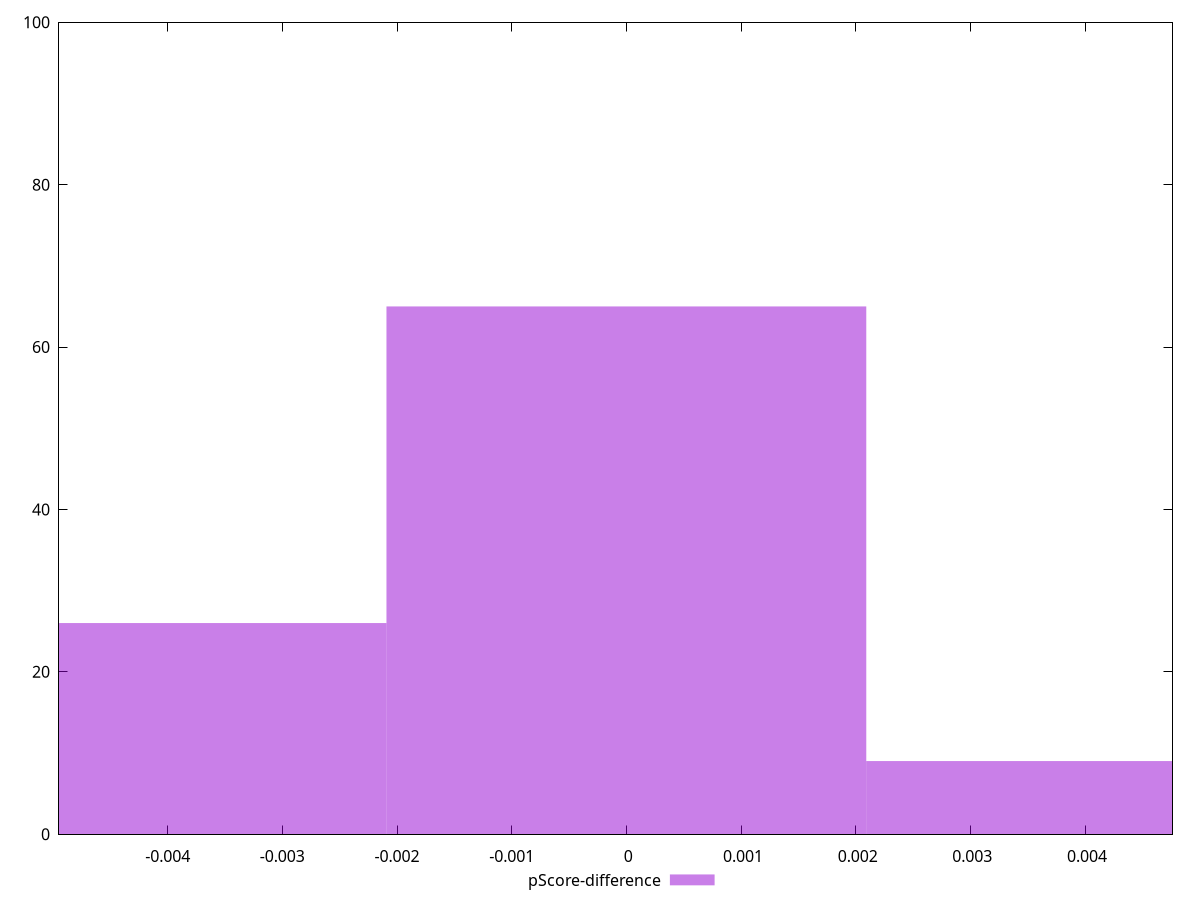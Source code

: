 reset

$pScoreDifference <<EOF
-0.0041844369703192405 26
0.0041844369703192405 9
0 65
EOF

set key outside below
set boxwidth 0.0041844369703192405
set xrange [-0.004948017051704001:0.00476281819136104]
set yrange [0:100]
set trange [0:100]
set style fill transparent solid 0.5 noborder
set terminal svg size 640, 490 enhanced background rgb 'white'
set output "report_00017_2021-02-10T15-08-03.406Z/mainthread-work-breakdown/samples/pages+cached+noadtech+nomedia/pScore-difference/histogram.svg"

plot $pScoreDifference title "pScore-difference" with boxes

reset
